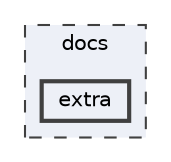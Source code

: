 digraph "docs/extra"
{
 // LATEX_PDF_SIZE
  bgcolor="transparent";
  edge [fontname=Helvetica,fontsize=10,labelfontname=Helvetica,labelfontsize=10];
  node [fontname=Helvetica,fontsize=10,shape=box,height=0.2,width=0.4];
  compound=true
  subgraph clusterdir_49e56c817e5e54854c35e136979f97ca {
    graph [ bgcolor="#edf0f7", pencolor="grey25", label="docs", fontname=Helvetica,fontsize=10 style="filled,dashed", URL="dir_49e56c817e5e54854c35e136979f97ca.html",tooltip=""]
  dir_5ccea4055fdf26cd97ad75656b2f2959 [label="extra", fillcolor="#edf0f7", color="grey25", style="filled,bold", URL="dir_5ccea4055fdf26cd97ad75656b2f2959.html",tooltip=""];
  }
}
